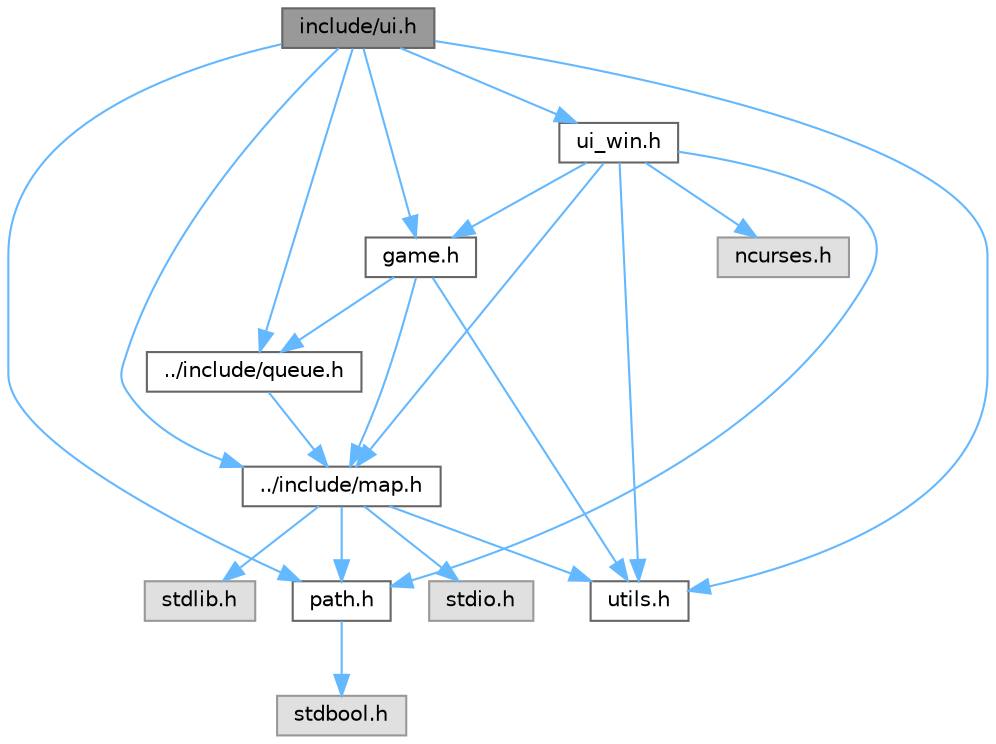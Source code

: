 digraph "include/ui.h"
{
 // LATEX_PDF_SIZE
  bgcolor="transparent";
  edge [fontname=Helvetica,fontsize=10,labelfontname=Helvetica,labelfontsize=10];
  node [fontname=Helvetica,fontsize=10,shape=box,height=0.2,width=0.4];
  Node1 [label="include/ui.h",height=0.2,width=0.4,color="gray40", fillcolor="grey60", style="filled", fontcolor="black",tooltip=" "];
  Node1 -> Node2 [color="steelblue1",style="solid"];
  Node2 [label="game.h",height=0.2,width=0.4,color="grey40", fillcolor="white", style="filled",URL="$game_8h.html",tooltip=" "];
  Node2 -> Node3 [color="steelblue1",style="solid"];
  Node3 [label="../include/map.h",height=0.2,width=0.4,color="grey40", fillcolor="white", style="filled",URL="$map_8h.html",tooltip="File containing all most of the functions used with the map."];
  Node3 -> Node4 [color="steelblue1",style="solid"];
  Node4 [label="path.h",height=0.2,width=0.4,color="grey40", fillcolor="white", style="filled",URL="$path_8h.html",tooltip=" "];
  Node4 -> Node5 [color="steelblue1",style="solid"];
  Node5 [label="stdbool.h",height=0.2,width=0.4,color="grey60", fillcolor="#E0E0E0", style="filled",tooltip=" "];
  Node3 -> Node6 [color="steelblue1",style="solid"];
  Node6 [label="utils.h",height=0.2,width=0.4,color="grey40", fillcolor="white", style="filled",URL="$utils_8h.html",tooltip="this file contains useful extra structs and enums"];
  Node3 -> Node7 [color="steelblue1",style="solid"];
  Node7 [label="stdio.h",height=0.2,width=0.4,color="grey60", fillcolor="#E0E0E0", style="filled",tooltip=" "];
  Node3 -> Node8 [color="steelblue1",style="solid"];
  Node8 [label="stdlib.h",height=0.2,width=0.4,color="grey60", fillcolor="#E0E0E0", style="filled",tooltip=" "];
  Node2 -> Node6 [color="steelblue1",style="solid"];
  Node2 -> Node9 [color="steelblue1",style="solid"];
  Node9 [label="../include/queue.h",height=0.2,width=0.4,color="grey40", fillcolor="white", style="filled",URL="$queue_8h.html",tooltip="contain functions that control the queue"];
  Node9 -> Node3 [color="steelblue1",style="solid"];
  Node1 -> Node3 [color="steelblue1",style="solid"];
  Node1 -> Node4 [color="steelblue1",style="solid"];
  Node1 -> Node10 [color="steelblue1",style="solid"];
  Node10 [label="ui_win.h",height=0.2,width=0.4,color="grey40", fillcolor="white", style="filled",URL="$ui__win_8h.html",tooltip=" "];
  Node10 -> Node3 [color="steelblue1",style="solid"];
  Node10 -> Node4 [color="steelblue1",style="solid"];
  Node10 -> Node6 [color="steelblue1",style="solid"];
  Node10 -> Node2 [color="steelblue1",style="solid"];
  Node10 -> Node11 [color="steelblue1",style="solid"];
  Node11 [label="ncurses.h",height=0.2,width=0.4,color="grey60", fillcolor="#E0E0E0", style="filled",tooltip=" "];
  Node1 -> Node6 [color="steelblue1",style="solid"];
  Node1 -> Node9 [color="steelblue1",style="solid"];
}
